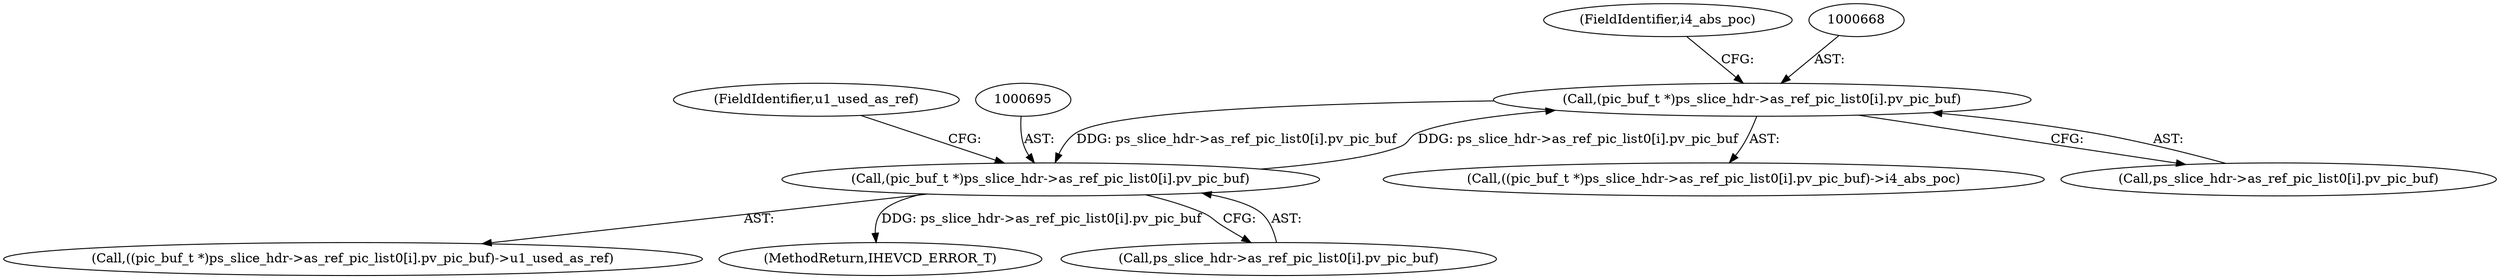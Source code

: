 digraph "0_Android_bcfc7124f6ef9f1ec128fb2e90de774a5b33d199_0@array" {
"1000667" [label="(Call,(pic_buf_t *)ps_slice_hdr->as_ref_pic_list0[i].pv_pic_buf)"];
"1000694" [label="(Call,(pic_buf_t *)ps_slice_hdr->as_ref_pic_list0[i].pv_pic_buf)"];
"1000667" [label="(Call,(pic_buf_t *)ps_slice_hdr->as_ref_pic_list0[i].pv_pic_buf)"];
"1000666" [label="(Call,((pic_buf_t *)ps_slice_hdr->as_ref_pic_list0[i].pv_pic_buf)->i4_abs_poc)"];
"1000693" [label="(Call,((pic_buf_t *)ps_slice_hdr->as_ref_pic_list0[i].pv_pic_buf)->u1_used_as_ref)"];
"1000694" [label="(Call,(pic_buf_t *)ps_slice_hdr->as_ref_pic_list0[i].pv_pic_buf)"];
"1000669" [label="(Call,ps_slice_hdr->as_ref_pic_list0[i].pv_pic_buf)"];
"1005173" [label="(MethodReturn,IHEVCD_ERROR_T)"];
"1000696" [label="(Call,ps_slice_hdr->as_ref_pic_list0[i].pv_pic_buf)"];
"1000703" [label="(FieldIdentifier,u1_used_as_ref)"];
"1000676" [label="(FieldIdentifier,i4_abs_poc)"];
"1000667" [label="(Call,(pic_buf_t *)ps_slice_hdr->as_ref_pic_list0[i].pv_pic_buf)"];
"1000667" -> "1000666"  [label="AST: "];
"1000667" -> "1000669"  [label="CFG: "];
"1000668" -> "1000667"  [label="AST: "];
"1000669" -> "1000667"  [label="AST: "];
"1000676" -> "1000667"  [label="CFG: "];
"1000694" -> "1000667"  [label="DDG: ps_slice_hdr->as_ref_pic_list0[i].pv_pic_buf"];
"1000667" -> "1000694"  [label="DDG: ps_slice_hdr->as_ref_pic_list0[i].pv_pic_buf"];
"1000694" -> "1000693"  [label="AST: "];
"1000694" -> "1000696"  [label="CFG: "];
"1000695" -> "1000694"  [label="AST: "];
"1000696" -> "1000694"  [label="AST: "];
"1000703" -> "1000694"  [label="CFG: "];
"1000694" -> "1005173"  [label="DDG: ps_slice_hdr->as_ref_pic_list0[i].pv_pic_buf"];
}
